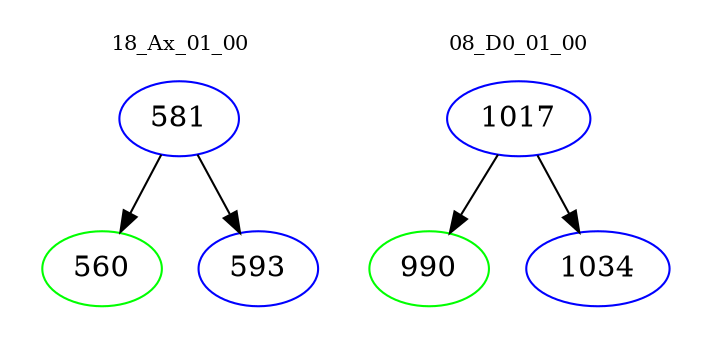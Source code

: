 digraph{
subgraph cluster_0 {
color = white
label = "18_Ax_01_00";
fontsize=10;
T0_581 [label="581", color="blue"]
T0_581 -> T0_560 [color="black"]
T0_560 [label="560", color="green"]
T0_581 -> T0_593 [color="black"]
T0_593 [label="593", color="blue"]
}
subgraph cluster_1 {
color = white
label = "08_D0_01_00";
fontsize=10;
T1_1017 [label="1017", color="blue"]
T1_1017 -> T1_990 [color="black"]
T1_990 [label="990", color="green"]
T1_1017 -> T1_1034 [color="black"]
T1_1034 [label="1034", color="blue"]
}
}
